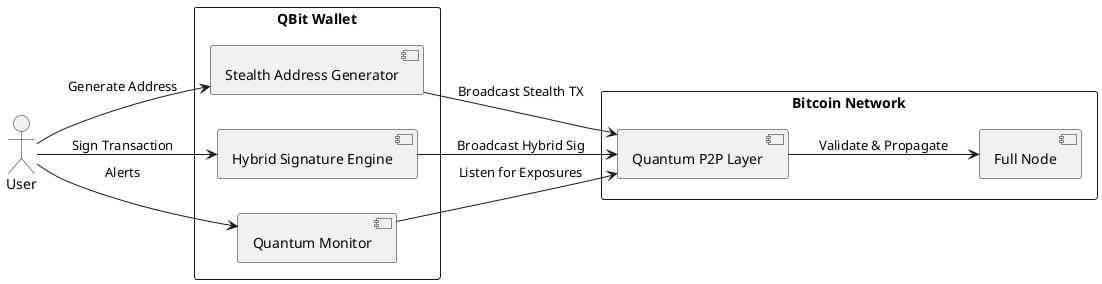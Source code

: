 @startuml  
left to right direction  

actor "User" as user  
rectangle "QBit Wallet" {  
  component "Stealth Address Generator" as stealth  
  component "Hybrid Signature Engine" as hybrid  
  component "Quantum Monitor" as monitor  
}  

rectangle "Bitcoin Network" {  
  component "Quantum P2P Layer" as p2p  
  component "Full Node" as node  
}  

user --> stealth : Generate Address  
user --> hybrid : Sign Transaction  
user --> monitor : Alerts  

stealth --> p2p : Broadcast Stealth TX  
hybrid --> p2p : Broadcast Hybrid Sig  
monitor --> p2p : Listen for Exposures  

p2p --> node : Validate & Propagate  
@enduml  
